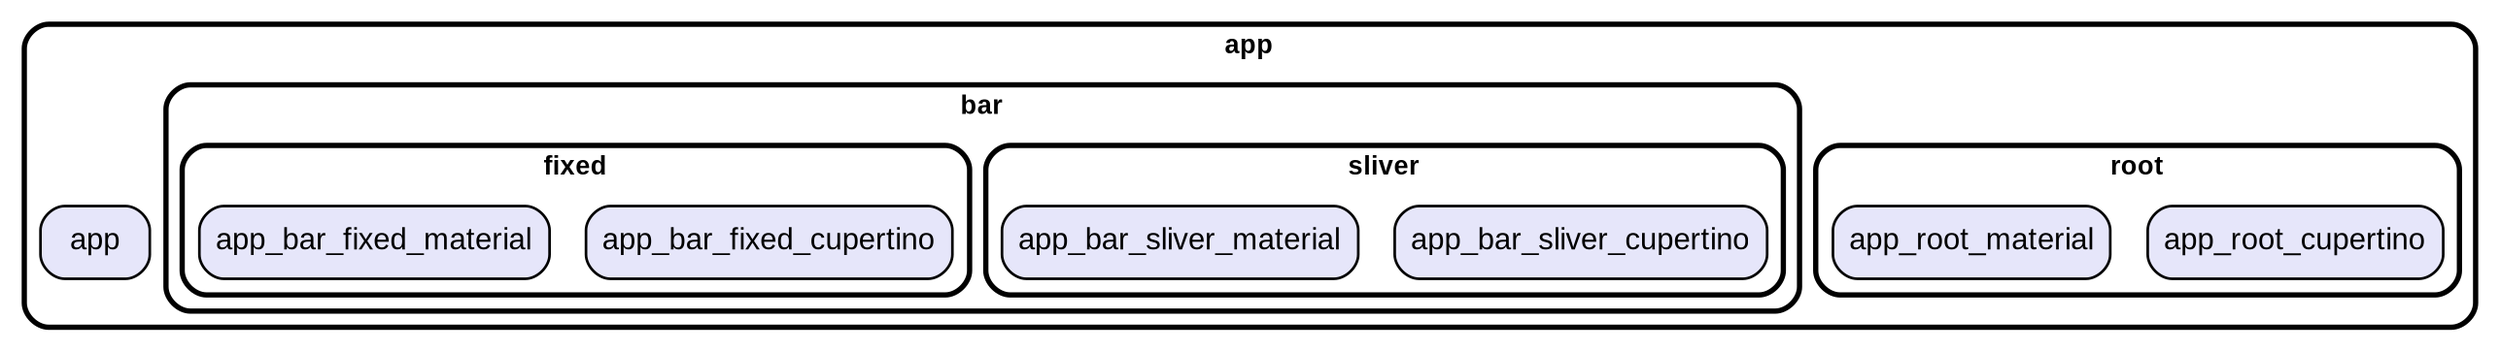 digraph "" {
  graph [style=rounded fontname="Arial Black" fontsize=13 penwidth=2.6];
  node [shape=rect style="filled,rounded" fontname=Arial fontsize=15 fillcolor=Lavender penwidth=1.3];
  edge [penwidth=1.3];
  "/root/app_root_cupertino.dart" [label="app_root_cupertino"];
  "/root/app_root_material.dart" [label="app_root_material"];
  "/bar/sliver/app_bar_sliver_cupertino.dart" [label="app_bar_sliver_cupertino"];
  "/bar/sliver/app_bar_sliver_material.dart" [label="app_bar_sliver_material"];
  "/bar/fixed/app_bar_fixed_cupertino.dart" [label="app_bar_fixed_cupertino"];
  "/bar/fixed/app_bar_fixed_material.dart" [label="app_bar_fixed_material"];
  "/app.dart" [label="app"];
  subgraph "cluster~" {
    label="app";
    "/app.dart";
    subgraph "cluster~/root" {
      label="root";
      "/root/app_root_cupertino.dart";
      "/root/app_root_material.dart";
    }
    subgraph "cluster~/bar" {
      label="bar";
      subgraph "cluster~/bar/sliver" {
        label="sliver";
        "/bar/sliver/app_bar_sliver_cupertino.dart";
        "/bar/sliver/app_bar_sliver_material.dart";
      }
      subgraph "cluster~/bar/fixed" {
        label="fixed";
        "/bar/fixed/app_bar_fixed_cupertino.dart";
        "/bar/fixed/app_bar_fixed_material.dart";
      }
    }
  }
}
